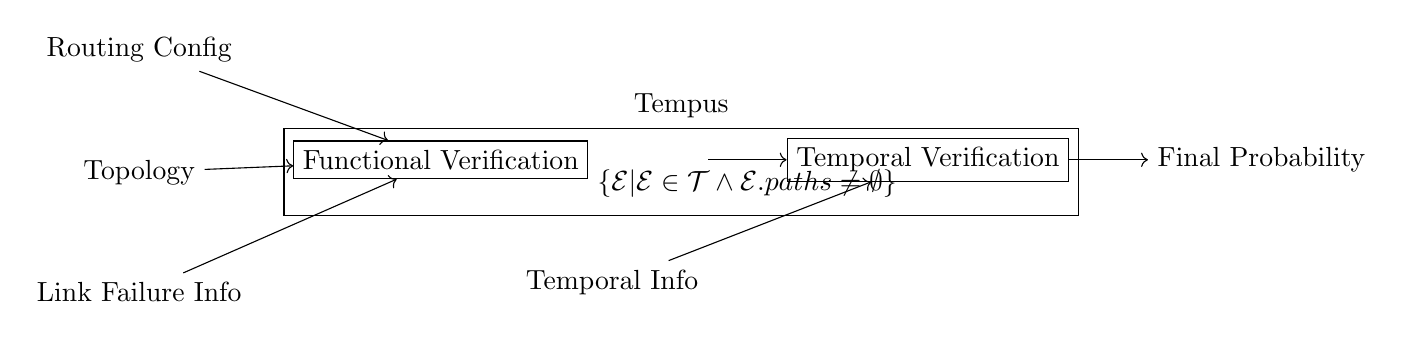 \begin{tikzpicture}[
        node/.style={draw, rectangle}
    ]
    \node (top) {Topology};
    \node (route) [above=of top] {Routing Config};
    \node (link) [below=of top] {Link Failure Info};

    \matrix[draw, rectangle, right=of top, "Tempus"]{
        \node[node] (fv) {Functional Verification}; &
        \node[node] (tv) [right=of fv] {Temporal Verification}
            edge [<-, "$\{\mathcal{E} | \mathcal{E} \in \mathcal{T} 
            \land \mathcal{E}.paths \neq \emptyset \}$"] (fv); \\
    };

    \node (temporal) [below left=of tv] {Temporal Info};
    \node (prob) [right=of tv] {Final Probability};

    \draw [->] (route) -- (fv);
    \draw [->] (top) -- (fv);
    \draw [->] (link) -- (fv);

    \draw [->] (temporal) -- (tv);
    \draw [->] (tv) -- (prob);
\end{tikzpicture}